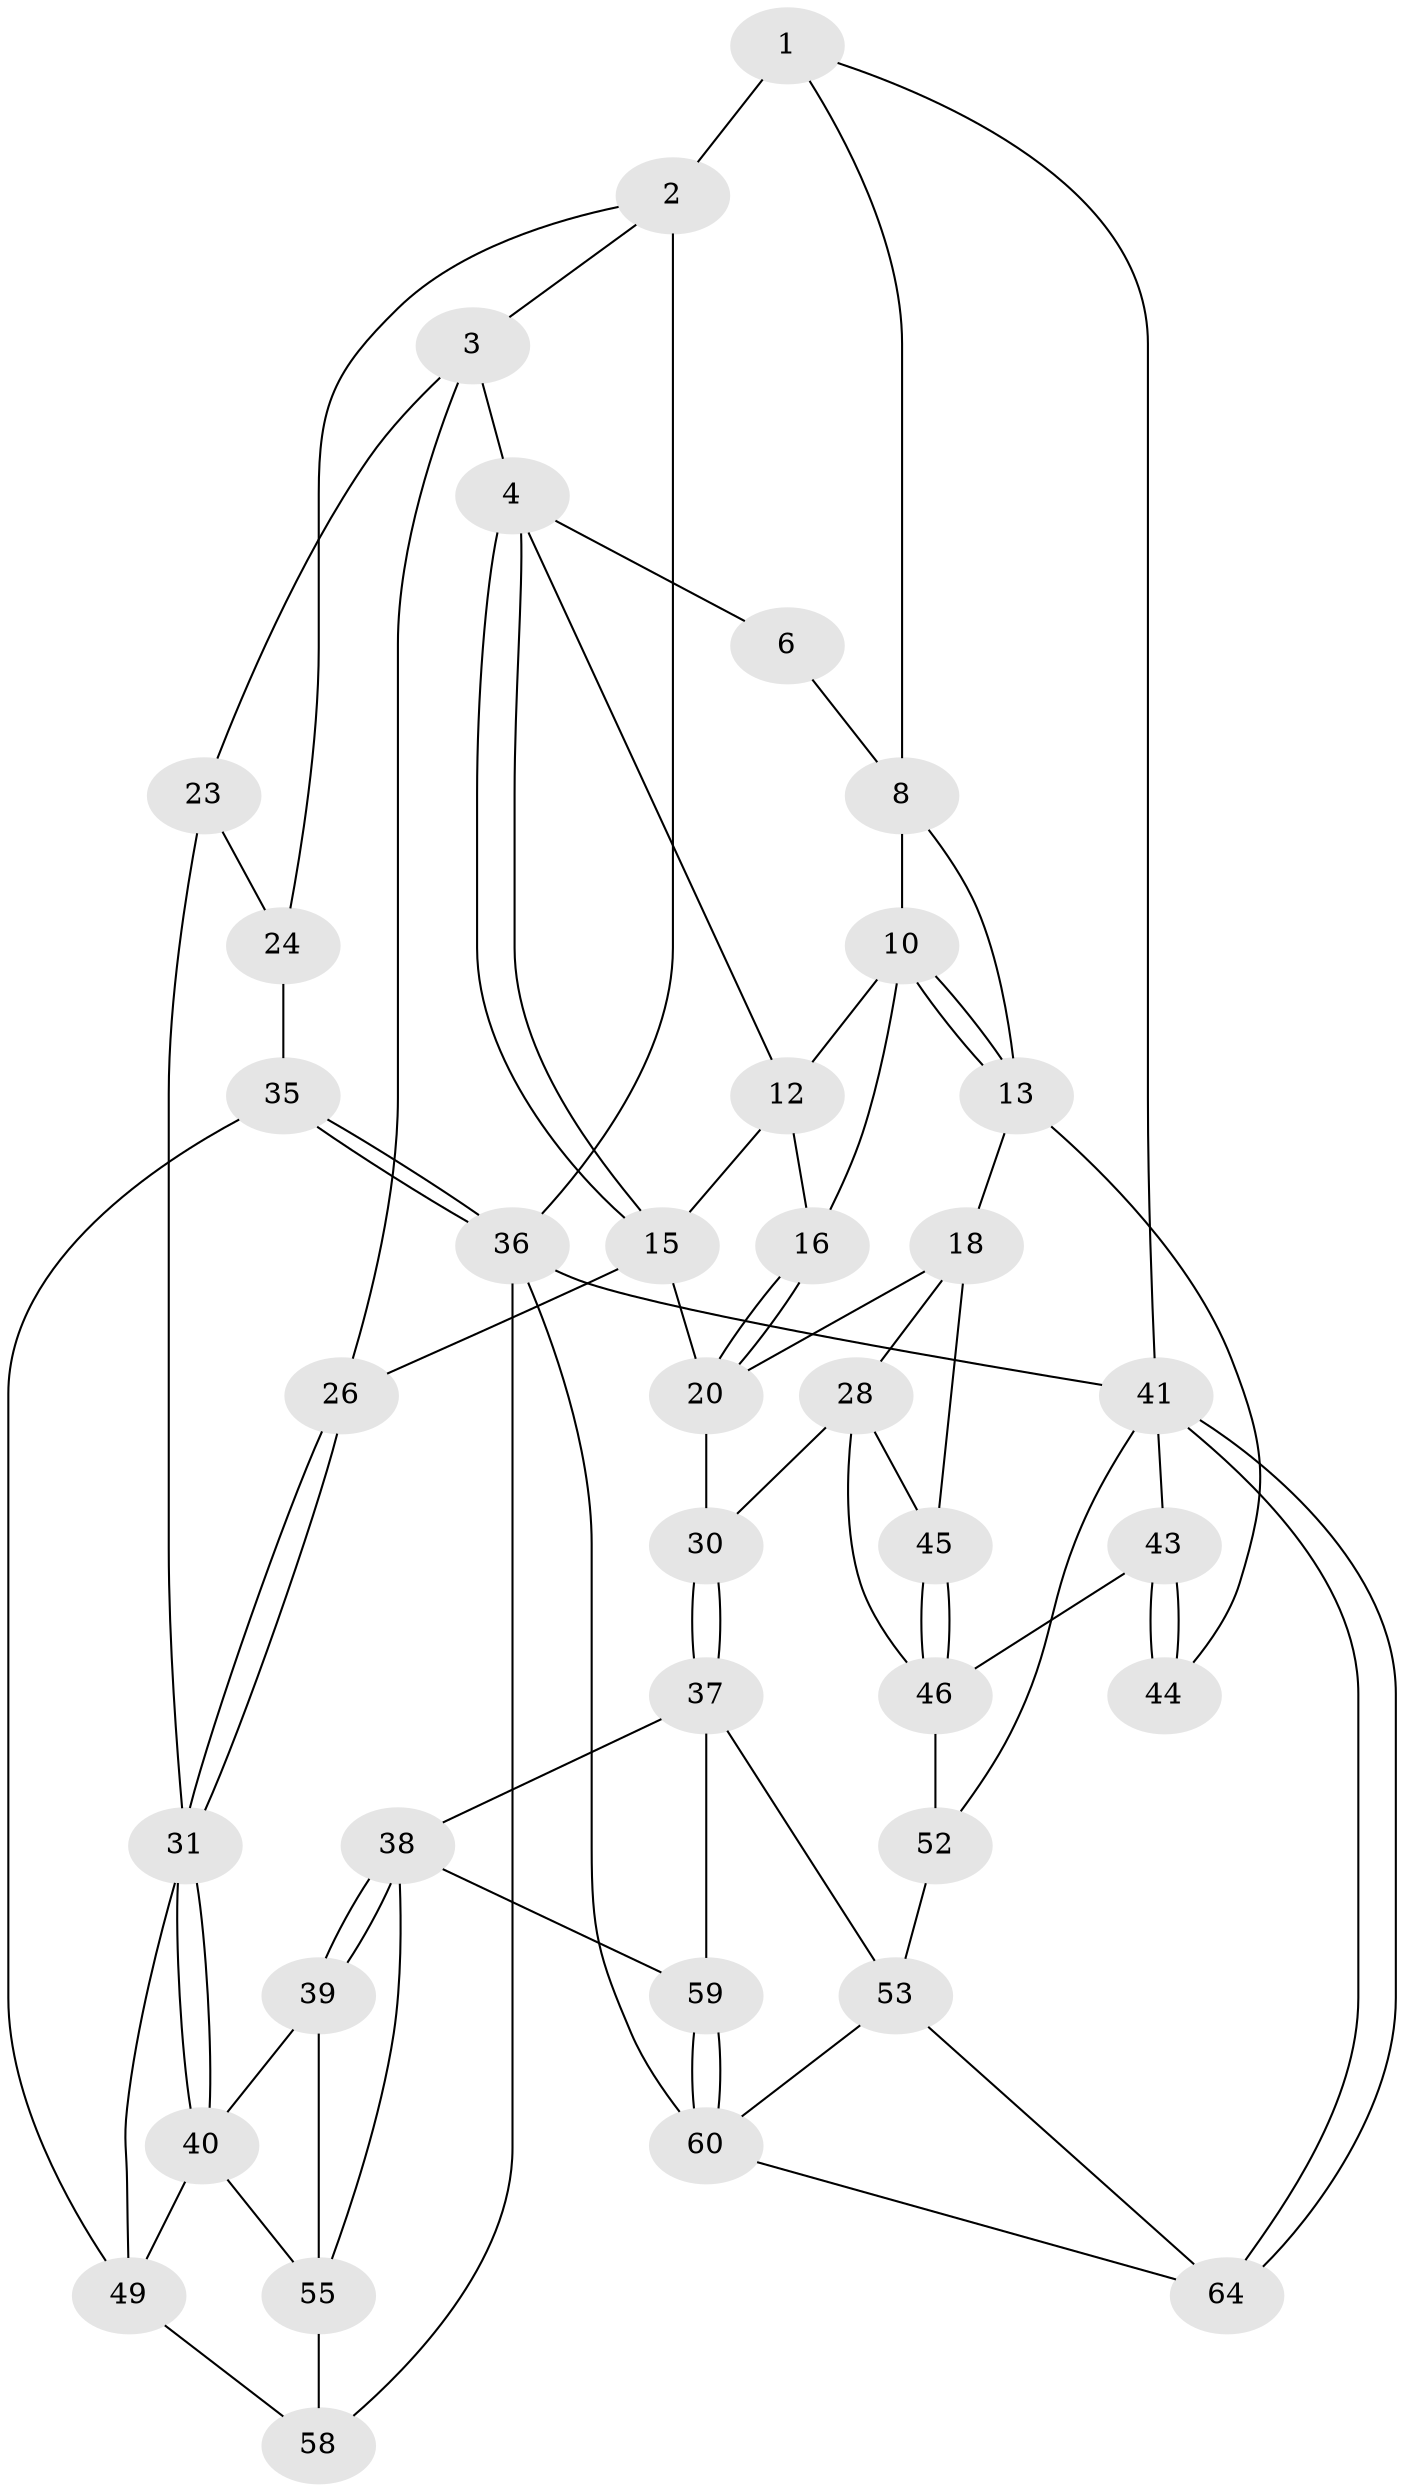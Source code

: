 // original degree distribution, {3: 0.03125, 4: 0.265625, 5: 0.46875, 6: 0.234375}
// Generated by graph-tools (version 1.1) at 2025/42/03/06/25 10:42:28]
// undirected, 38 vertices, 80 edges
graph export_dot {
graph [start="1"]
  node [color=gray90,style=filled];
  1 [pos="+0.553338201902098+0",super="+7"];
  2 [pos="+0+0",super="+21"];
  3 [pos="+0.28755310696706515+0.24212893858117351",super="+22"];
  4 [pos="+0.3537824106020116+0.23906026661048735",super="+5"];
  6 [pos="+0.5392195956863395+0.09439686641334352"];
  8 [pos="+1+0",super="+9"];
  10 [pos="+0.7475128459146249+0.21300405549341794",super="+11"];
  12 [pos="+0.5969388133265714+0.2388384220345283",super="+14"];
  13 [pos="+1+0",super="+17"];
  15 [pos="+0.5110261017122367+0.3916535196649965",super="+25"];
  16 [pos="+0.7403620711625195+0.3625009435138051"];
  18 [pos="+1+0.3914179345243968",super="+19"];
  20 [pos="+0.7624657771853196+0.39695687622562753",super="+27"];
  23 [pos="+0.12296655814697202+0.453833741504603",super="+33"];
  24 [pos="+0+0",super="+34"];
  26 [pos="+0.3039576733441432+0.4920085901983476"];
  28 [pos="+0.738469690710797+0.5368805941357435",super="+29"];
  30 [pos="+0.5706737978451999+0.6563094592117986"];
  31 [pos="+0.3159225930403094+0.6021708354835371",super="+32"];
  35 [pos="+0+0.7527090533088678"];
  36 [pos="+0+1",super="+61"];
  37 [pos="+0.4869267358102649+0.7338052881791713",super="+54"];
  38 [pos="+0.4770921468526125+0.731185940790494",super="+57"];
  39 [pos="+0.4153032916772381+0.7089957862684856"];
  40 [pos="+0.36903650196282145+0.66897340159012",super="+51"];
  41 [pos="+1+1",super="+42"];
  43 [pos="+1+1",super="+48"];
  44 [pos="+1+0.6442783506234818"];
  45 [pos="+0.8772007876577708+0.5655535547920504"];
  46 [pos="+0.8058069514317544+0.677555865961529",super="+47"];
  49 [pos="+0.05073487771573572+0.7508396304061021",super="+50"];
  52 [pos="+0.8022718129442138+0.837980672476256"];
  53 [pos="+0.6159713389712024+0.8858084552004566",super="+62"];
  55 [pos="+0.2361513318165462+0.8318444239717945",super="+56"];
  58 [pos="+0.16049183502329994+1"];
  59 [pos="+0.33001697693743337+1"];
  60 [pos="+0.32894224355902973+1",super="+63"];
  64 [pos="+1+1"];
  1 -- 2 [weight=2];
  1 -- 8;
  1 -- 41;
  2 -- 3;
  2 -- 24;
  2 -- 36;
  3 -- 4;
  3 -- 26;
  3 -- 23;
  4 -- 15;
  4 -- 15;
  4 -- 12;
  4 -- 6;
  6 -- 8;
  8 -- 13;
  8 -- 10;
  10 -- 13;
  10 -- 13;
  10 -- 16;
  10 -- 12;
  12 -- 16;
  12 -- 15;
  13 -- 18;
  13 -- 44;
  15 -- 26;
  15 -- 20;
  16 -- 20;
  16 -- 20;
  18 -- 45;
  18 -- 20;
  18 -- 28;
  20 -- 30;
  23 -- 24 [weight=2];
  23 -- 31;
  24 -- 35;
  26 -- 31;
  26 -- 31;
  28 -- 45;
  28 -- 46;
  28 -- 30;
  30 -- 37;
  30 -- 37;
  31 -- 40;
  31 -- 40;
  31 -- 49;
  35 -- 36;
  35 -- 36;
  35 -- 49;
  36 -- 41;
  36 -- 58;
  36 -- 60;
  37 -- 38;
  37 -- 59;
  37 -- 53;
  38 -- 39;
  38 -- 39;
  38 -- 59;
  38 -- 55;
  39 -- 40;
  39 -- 55;
  40 -- 49;
  40 -- 55;
  41 -- 64;
  41 -- 64;
  41 -- 43;
  41 -- 52;
  43 -- 44 [weight=2];
  43 -- 44;
  43 -- 46;
  45 -- 46;
  45 -- 46;
  46 -- 52;
  49 -- 58;
  52 -- 53;
  53 -- 64;
  53 -- 60;
  55 -- 58;
  59 -- 60;
  59 -- 60;
  60 -- 64;
}
